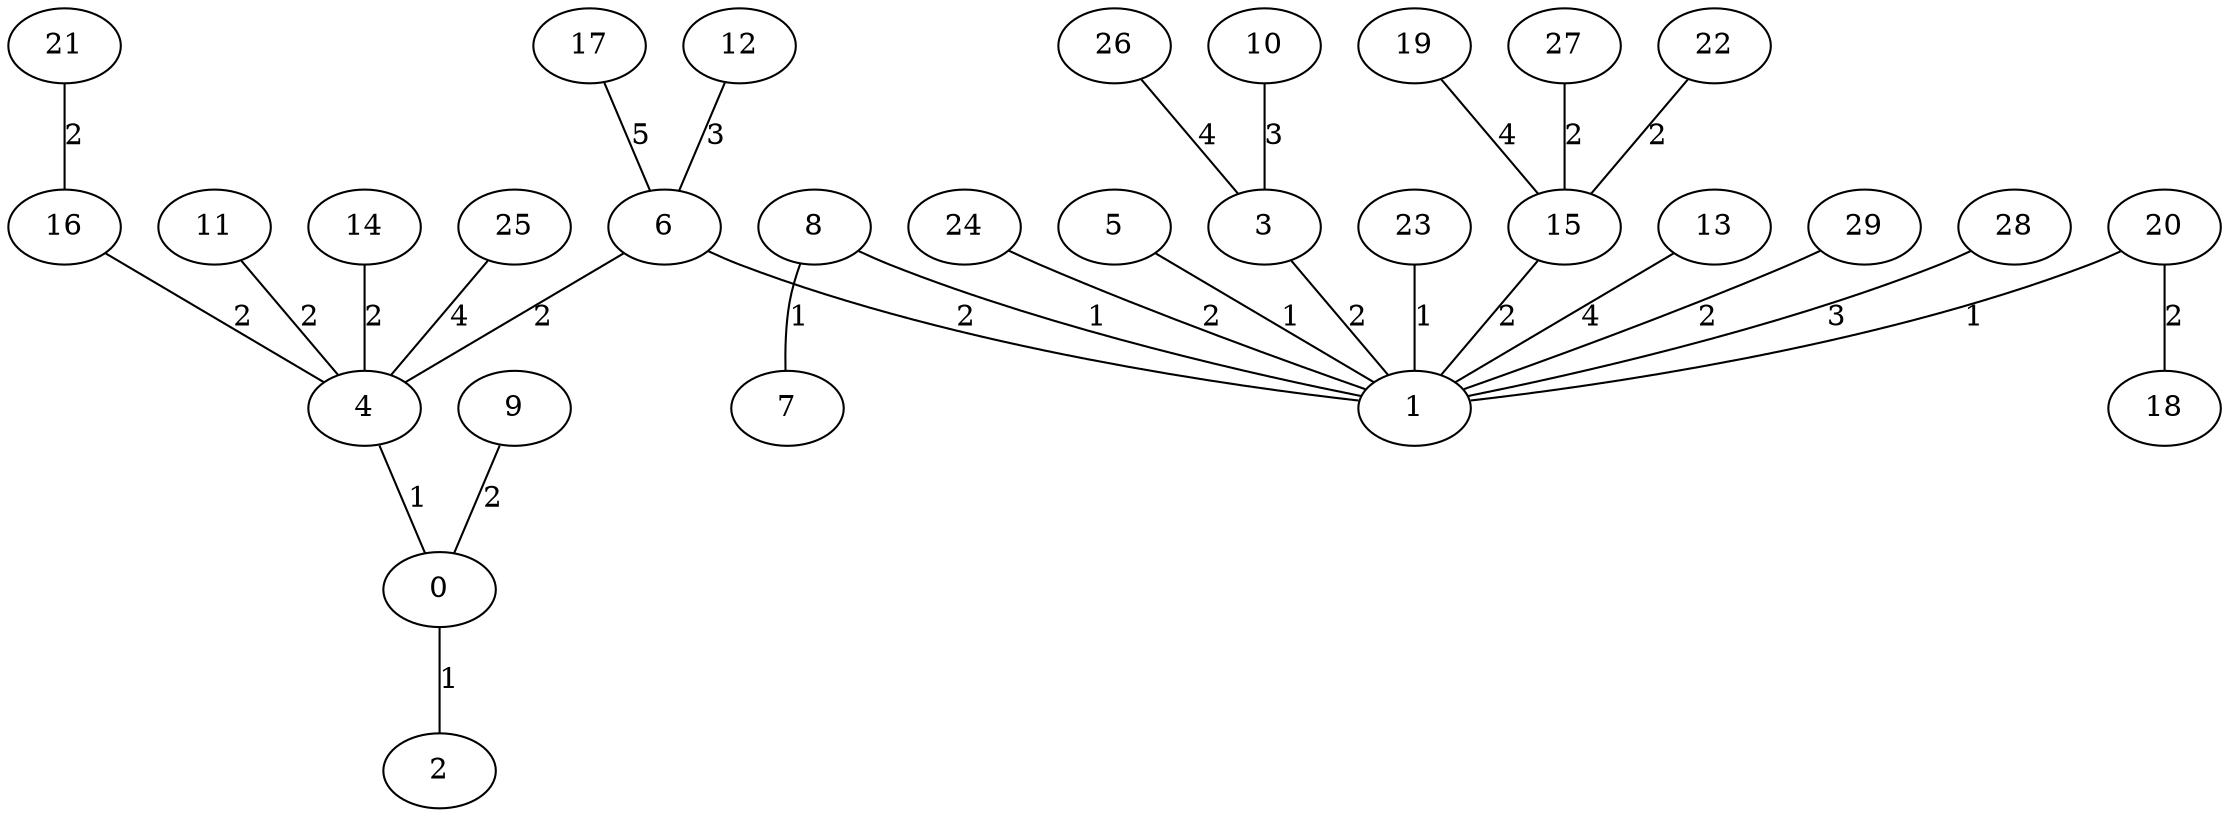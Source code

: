 graph{
   17;
   7;
   25;
   22;
   19;
   27;
   28;
   16;
   5;
   11;
   12;
   3;
   23;
   10;
   4;
   15;
   9;
   18;
   1;
   2;
   26;
   13;
   8;
   0;
   29;
   14;
   20;
   6;
   21;
   24;
   25 -- 4 [label="4"];
   9 -- 0 [label="2"];
   4 -- 0 [label="1"];
   19 -- 15 [label="4"];
   27 -- 15 [label="2"];
   16 -- 4 [label="2"];
   8 -- 7 [label="1"];
   12 -- 6 [label="3"];
   28 -- 1 [label="3"];
   26 -- 3 [label="4"];
   6 -- 4 [label="2"];
   3 -- 1 [label="2"];
   17 -- 6 [label="5"];
   15 -- 1 [label="2"];
   6 -- 1 [label="2"];
   20 -- 1 [label="1"];
   10 -- 3 [label="3"];
   24 -- 1 [label="2"];
   20 -- 18 [label="2"];
   13 -- 1 [label="4"];
   21 -- 16 [label="2"];
   11 -- 4 [label="2"];
   29 -- 1 [label="2"];
   14 -- 4 [label="2"];
   23 -- 1 [label="1"];
   22 -- 15 [label="2"];
   0 -- 2 [label="1"];
   5 -- 1 [label="1"];
   8 -- 1 [label="1"];
}